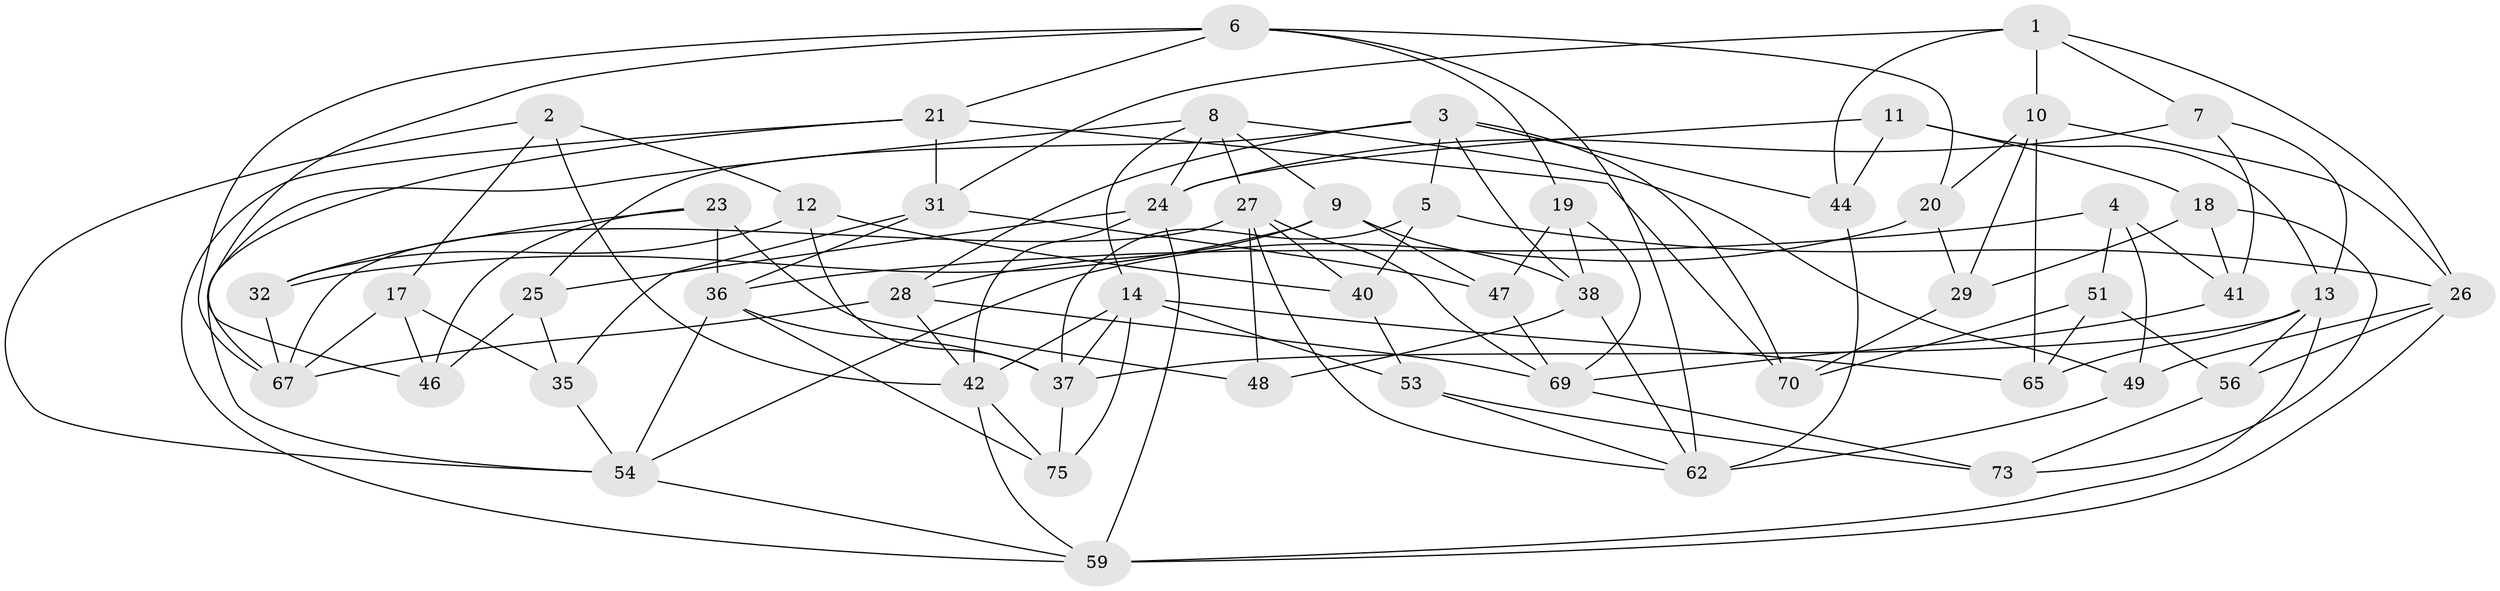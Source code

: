 // Generated by graph-tools (version 1.1) at 2025/52/02/27/25 19:52:34]
// undirected, 52 vertices, 123 edges
graph export_dot {
graph [start="1"]
  node [color=gray90,style=filled];
  1 [super="+33"];
  2;
  3 [super="+22"];
  4;
  5;
  6 [super="+30"];
  7;
  8 [super="+15"];
  9 [super="+50"];
  10 [super="+34"];
  11;
  12;
  13 [super="+55"];
  14 [super="+16"];
  17;
  18;
  19;
  20;
  21 [super="+68"];
  23;
  24 [super="+61"];
  25;
  26 [super="+39"];
  27 [super="+45"];
  28 [super="+52"];
  29;
  31 [super="+71"];
  32;
  35;
  36 [super="+66"];
  37 [super="+43"];
  38 [super="+57"];
  40;
  41;
  42 [super="+58"];
  44;
  46;
  47;
  48;
  49;
  51;
  53;
  54 [super="+63"];
  56;
  59 [super="+60"];
  62 [super="+64"];
  65;
  67 [super="+74"];
  69 [super="+72"];
  70;
  73;
  75;
  1 -- 44;
  1 -- 26;
  1 -- 10 [weight=2];
  1 -- 7;
  1 -- 31;
  2 -- 12;
  2 -- 54;
  2 -- 42;
  2 -- 17;
  3 -- 25;
  3 -- 5;
  3 -- 28;
  3 -- 44;
  3 -- 70;
  3 -- 38;
  4 -- 41;
  4 -- 51;
  4 -- 49;
  4 -- 36;
  5 -- 37;
  5 -- 40;
  5 -- 26;
  6 -- 19;
  6 -- 20;
  6 -- 21;
  6 -- 46;
  6 -- 67;
  6 -- 62;
  7 -- 41;
  7 -- 13;
  7 -- 24;
  8 -- 54;
  8 -- 49;
  8 -- 27;
  8 -- 24;
  8 -- 14;
  8 -- 9;
  9 -- 47;
  9 -- 38;
  9 -- 28 [weight=2];
  9 -- 32;
  10 -- 20;
  10 -- 65;
  10 -- 26;
  10 -- 29;
  11 -- 44;
  11 -- 13;
  11 -- 24;
  11 -- 18;
  12 -- 32;
  12 -- 40;
  12 -- 37;
  13 -- 59;
  13 -- 56;
  13 -- 65;
  13 -- 37;
  14 -- 42;
  14 -- 65;
  14 -- 75;
  14 -- 53;
  14 -- 37;
  17 -- 35;
  17 -- 46;
  17 -- 67;
  18 -- 29;
  18 -- 73;
  18 -- 41;
  19 -- 69;
  19 -- 47;
  19 -- 38;
  20 -- 29;
  20 -- 54;
  21 -- 59;
  21 -- 70;
  21 -- 67;
  21 -- 31 [weight=2];
  23 -- 46;
  23 -- 48;
  23 -- 32;
  23 -- 36;
  24 -- 25;
  24 -- 59;
  24 -- 42;
  25 -- 35;
  25 -- 46;
  26 -- 49;
  26 -- 56;
  26 -- 59;
  27 -- 40;
  27 -- 48;
  27 -- 67;
  27 -- 69;
  27 -- 62;
  28 -- 69;
  28 -- 42;
  28 -- 67;
  29 -- 70;
  31 -- 35;
  31 -- 47;
  31 -- 36;
  32 -- 67;
  35 -- 54;
  36 -- 75;
  36 -- 54;
  36 -- 37;
  37 -- 75;
  38 -- 62;
  38 -- 48 [weight=2];
  40 -- 53;
  41 -- 69;
  42 -- 75;
  42 -- 59;
  44 -- 62;
  47 -- 69;
  49 -- 62;
  51 -- 65;
  51 -- 70;
  51 -- 56;
  53 -- 73;
  53 -- 62;
  54 -- 59;
  56 -- 73;
  69 -- 73;
}
